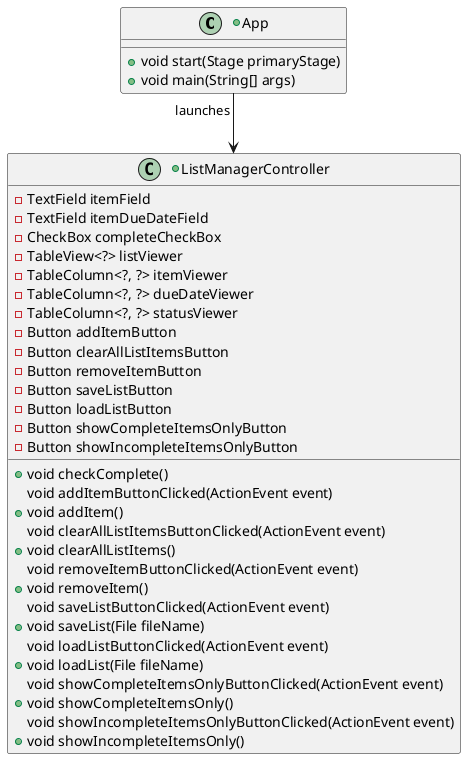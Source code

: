 @startuml

+class App{
+void start(Stage primaryStage)
+void main(String[] args)
}

+class ListManagerController{
-TextField itemField
-TextField itemDueDateField
-CheckBox completeCheckBox
+void checkComplete()
-TableView<?> listViewer
-TableColumn<?, ?> itemViewer
-TableColumn<?, ?> dueDateViewer
-TableColumn<?, ?> statusViewer
-Button addItemButton
void addItemButtonClicked(ActionEvent event)
+void addItem()
-Button clearAllListItemsButton
void clearAllListItemsButtonClicked(ActionEvent event)
+void clearAllListItems()
-Button removeItemButton
void removeItemButtonClicked(ActionEvent event)
+void removeItem()
-Button saveListButton
void saveListButtonClicked(ActionEvent event)
+void saveList(File fileName)
-Button loadListButton
void loadListButtonClicked(ActionEvent event)
+void loadList(File fileName)
-Button showCompleteItemsOnlyButton
void showCompleteItemsOnlyButtonClicked(ActionEvent event)
+void showCompleteItemsOnly()
-Button showIncompleteItemsOnlyButton
void showIncompleteItemsOnlyButtonClicked(ActionEvent event)
+void showIncompleteItemsOnly()
}

App "launches" --> ListManagerController

@enduml